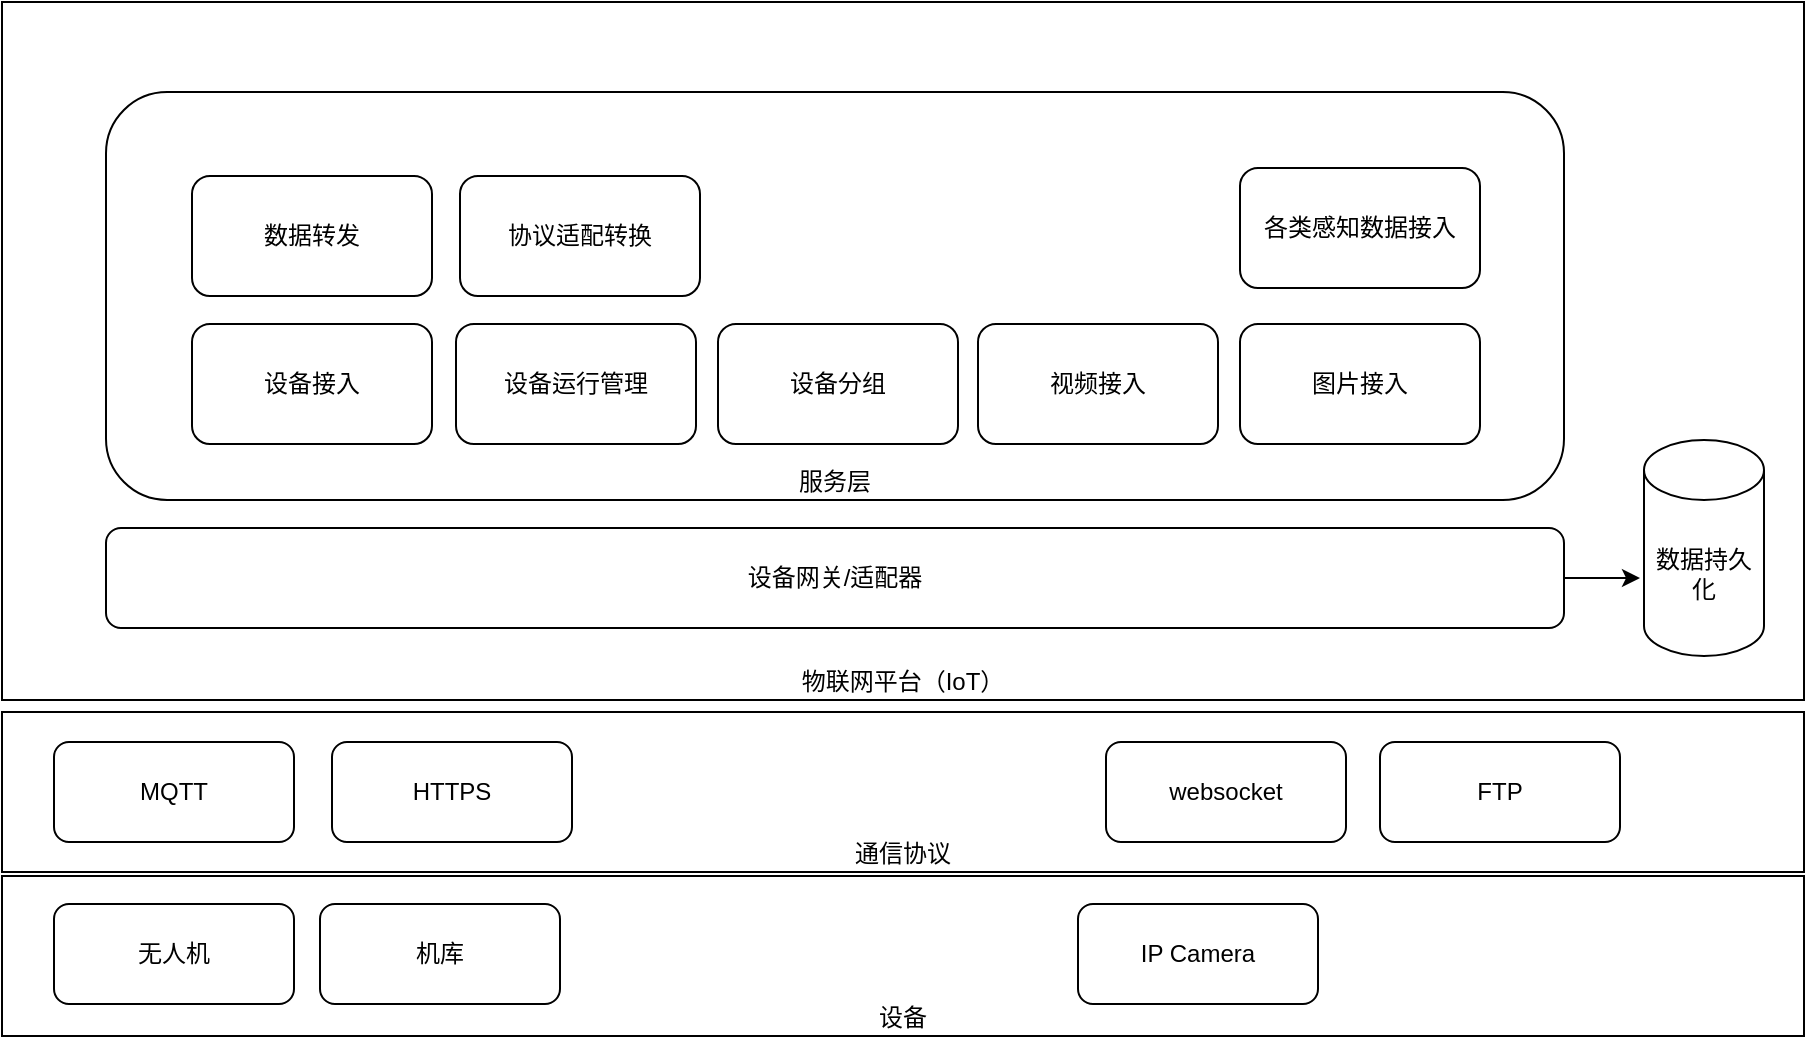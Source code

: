 <mxfile version="21.3.8" type="github">
  <diagram name="第 1 页" id="WV2fpILAtteC5eLeZNfp">
    <mxGraphModel dx="1434" dy="788" grid="0" gridSize="10" guides="1" tooltips="1" connect="1" arrows="1" fold="1" page="0" pageScale="1" pageWidth="1169" pageHeight="827" math="0" shadow="0">
      <root>
        <mxCell id="0" />
        <mxCell id="1" parent="0" />
        <mxCell id="snPjC77-doVzwUxpXWKq-8" value="物联网平台（IoT）" style="rounded=0;whiteSpace=wrap;html=1;verticalAlign=bottom;" vertex="1" parent="1">
          <mxGeometry x="176" y="142" width="901" height="349" as="geometry" />
        </mxCell>
        <mxCell id="snPjC77-doVzwUxpXWKq-23" value="服务层" style="rounded=1;whiteSpace=wrap;html=1;verticalAlign=bottom;" vertex="1" parent="1">
          <mxGeometry x="228" y="187" width="729" height="204" as="geometry" />
        </mxCell>
        <mxCell id="snPjC77-doVzwUxpXWKq-14" value="通信协议" style="rounded=0;whiteSpace=wrap;html=1;verticalAlign=bottom;" vertex="1" parent="1">
          <mxGeometry x="176" y="497" width="901" height="80" as="geometry" />
        </mxCell>
        <mxCell id="snPjC77-doVzwUxpXWKq-11" value="设备" style="rounded=0;whiteSpace=wrap;html=1;verticalAlign=bottom;" vertex="1" parent="1">
          <mxGeometry x="176" y="579" width="901" height="80" as="geometry" />
        </mxCell>
        <mxCell id="snPjC77-doVzwUxpXWKq-2" value="设备接入" style="rounded=1;whiteSpace=wrap;html=1;" vertex="1" parent="1">
          <mxGeometry x="271" y="303" width="120" height="60" as="geometry" />
        </mxCell>
        <mxCell id="snPjC77-doVzwUxpXWKq-4" value="设备分组" style="rounded=1;whiteSpace=wrap;html=1;" vertex="1" parent="1">
          <mxGeometry x="534" y="303" width="120" height="60" as="geometry" />
        </mxCell>
        <mxCell id="snPjC77-doVzwUxpXWKq-24" style="edgeStyle=orthogonalEdgeStyle;rounded=0;orthogonalLoop=1;jettySize=auto;html=1;exitX=1;exitY=0.5;exitDx=0;exitDy=0;" edge="1" parent="1" source="snPjC77-doVzwUxpXWKq-7">
          <mxGeometry relative="1" as="geometry">
            <mxPoint x="995" y="430" as="targetPoint" />
          </mxGeometry>
        </mxCell>
        <mxCell id="snPjC77-doVzwUxpXWKq-7" value="设备网关/适配器" style="rounded=1;whiteSpace=wrap;html=1;" vertex="1" parent="1">
          <mxGeometry x="228" y="405" width="729" height="50" as="geometry" />
        </mxCell>
        <mxCell id="snPjC77-doVzwUxpXWKq-9" value="无人机" style="rounded=1;whiteSpace=wrap;html=1;" vertex="1" parent="1">
          <mxGeometry x="202" y="593" width="120" height="50" as="geometry" />
        </mxCell>
        <mxCell id="snPjC77-doVzwUxpXWKq-12" value="机库" style="rounded=1;whiteSpace=wrap;html=1;" vertex="1" parent="1">
          <mxGeometry x="335" y="593" width="120" height="50" as="geometry" />
        </mxCell>
        <mxCell id="snPjC77-doVzwUxpXWKq-13" value="IP Camera" style="rounded=1;whiteSpace=wrap;html=1;" vertex="1" parent="1">
          <mxGeometry x="714" y="593" width="120" height="50" as="geometry" />
        </mxCell>
        <mxCell id="snPjC77-doVzwUxpXWKq-15" value="MQTT" style="rounded=1;whiteSpace=wrap;html=1;" vertex="1" parent="1">
          <mxGeometry x="202" y="512" width="120" height="50" as="geometry" />
        </mxCell>
        <mxCell id="snPjC77-doVzwUxpXWKq-16" value="HTTPS" style="rounded=1;whiteSpace=wrap;html=1;" vertex="1" parent="1">
          <mxGeometry x="341" y="512" width="120" height="50" as="geometry" />
        </mxCell>
        <mxCell id="snPjC77-doVzwUxpXWKq-17" value="websocket" style="rounded=1;whiteSpace=wrap;html=1;" vertex="1" parent="1">
          <mxGeometry x="728" y="512" width="120" height="50" as="geometry" />
        </mxCell>
        <mxCell id="snPjC77-doVzwUxpXWKq-18" value="FTP" style="rounded=1;whiteSpace=wrap;html=1;" vertex="1" parent="1">
          <mxGeometry x="865" y="512" width="120" height="50" as="geometry" />
        </mxCell>
        <mxCell id="snPjC77-doVzwUxpXWKq-19" value="数据持久化" style="shape=cylinder3;whiteSpace=wrap;html=1;boundedLbl=1;backgroundOutline=1;size=15;" vertex="1" parent="1">
          <mxGeometry x="997" y="361" width="60" height="108" as="geometry" />
        </mxCell>
        <mxCell id="snPjC77-doVzwUxpXWKq-20" value="设备运行管理" style="rounded=1;whiteSpace=wrap;html=1;" vertex="1" parent="1">
          <mxGeometry x="403" y="303" width="120" height="60" as="geometry" />
        </mxCell>
        <mxCell id="snPjC77-doVzwUxpXWKq-21" value="视频接入" style="rounded=1;whiteSpace=wrap;html=1;" vertex="1" parent="1">
          <mxGeometry x="664" y="303" width="120" height="60" as="geometry" />
        </mxCell>
        <mxCell id="snPjC77-doVzwUxpXWKq-22" value="图片接入" style="rounded=1;whiteSpace=wrap;html=1;" vertex="1" parent="1">
          <mxGeometry x="795" y="303" width="120" height="60" as="geometry" />
        </mxCell>
        <mxCell id="snPjC77-doVzwUxpXWKq-25" value="各类感知数据接入" style="rounded=1;whiteSpace=wrap;html=1;" vertex="1" parent="1">
          <mxGeometry x="795" y="225" width="120" height="60" as="geometry" />
        </mxCell>
        <mxCell id="snPjC77-doVzwUxpXWKq-26" value="数据转发" style="rounded=1;whiteSpace=wrap;html=1;" vertex="1" parent="1">
          <mxGeometry x="271" y="229" width="120" height="60" as="geometry" />
        </mxCell>
        <mxCell id="snPjC77-doVzwUxpXWKq-27" value="协议适配转换" style="rounded=1;whiteSpace=wrap;html=1;" vertex="1" parent="1">
          <mxGeometry x="405" y="229" width="120" height="60" as="geometry" />
        </mxCell>
      </root>
    </mxGraphModel>
  </diagram>
</mxfile>
